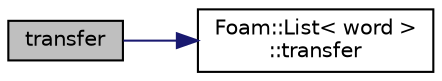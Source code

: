 digraph "transfer"
{
  bgcolor="transparent";
  edge [fontname="Helvetica",fontsize="10",labelfontname="Helvetica",labelfontsize="10"];
  node [fontname="Helvetica",fontsize="10",shape=record];
  rankdir="LR";
  Node1 [label="transfer",height=0.2,width=0.4,color="black", fillcolor="grey75", style="filled" fontcolor="black"];
  Node1 -> Node2 [color="midnightblue",fontsize="10",style="solid",fontname="Helvetica"];
  Node2 [label="Foam::List\< word \>\l::transfer",height=0.2,width=0.4,color="black",URL="$classFoam_1_1List.html#a12194004a66b30e6dfd3d9faa83f6b5a",tooltip="Transfer the contents of the argument List into this list and annul the argument list. "];
}

